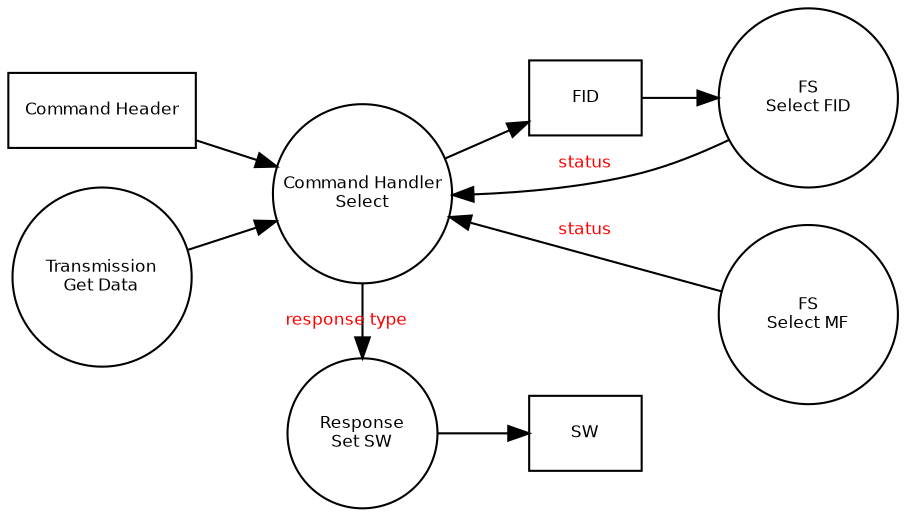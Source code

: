 digraph DFD_CommandSelect {
 
rankdir = LR

 node [
         fontname = "Bitstream Vera Sans"
         fontsize = 8
         shape = "record"
     ]

 edge [
         fontname = "Bitstream Vera Sans"
         fontsize = 8
         fontcolor = "Red"
     ]

// all blocks
header [label="Command Header"]

select [label="Command Handler\nSelect", shape="circle", fixedsize=true, width=1.2];

getdata [label="Transmission\nGet Data", shape="circle", fixedsize=true, width=1.2]

fid [label="FID"]

{
rank=same
selectfid [label="FS\nSelect FID", shape="circle", fixedsize=true, width=1.2]
selectmf [label="FS\nSelect MF", shape="circle", fixedsize=true, width=1.2]
}

set_sw [label="Response\nSet SW", shape="circle", fixedsize=true, width=1];

sw [label="SW"]

// relations
header -> select

getdata -> select

select -> fid

fid -> selectfid
selectfid -> select [label="status"]

selectmf -> select [label="status"]

{rank=same; select -> set_sw [label="response type"]}
set_sw -> sw

}
